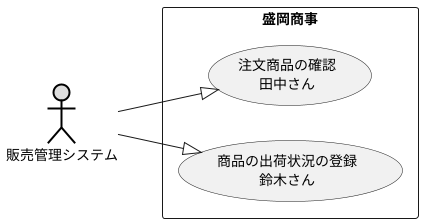 @startuml ユースケース図
left to right direction
actor 販売管理システム#DDDDDD;line:black;line.bold;
rectangle 盛岡商事{
    usecase (注文商品の確認\n田中さん)as input
    usecase (商品の出荷状況の登録\n鈴木さん)as in
}
販売管理システム --|> in
販売管理システム --|> input
@enduml
